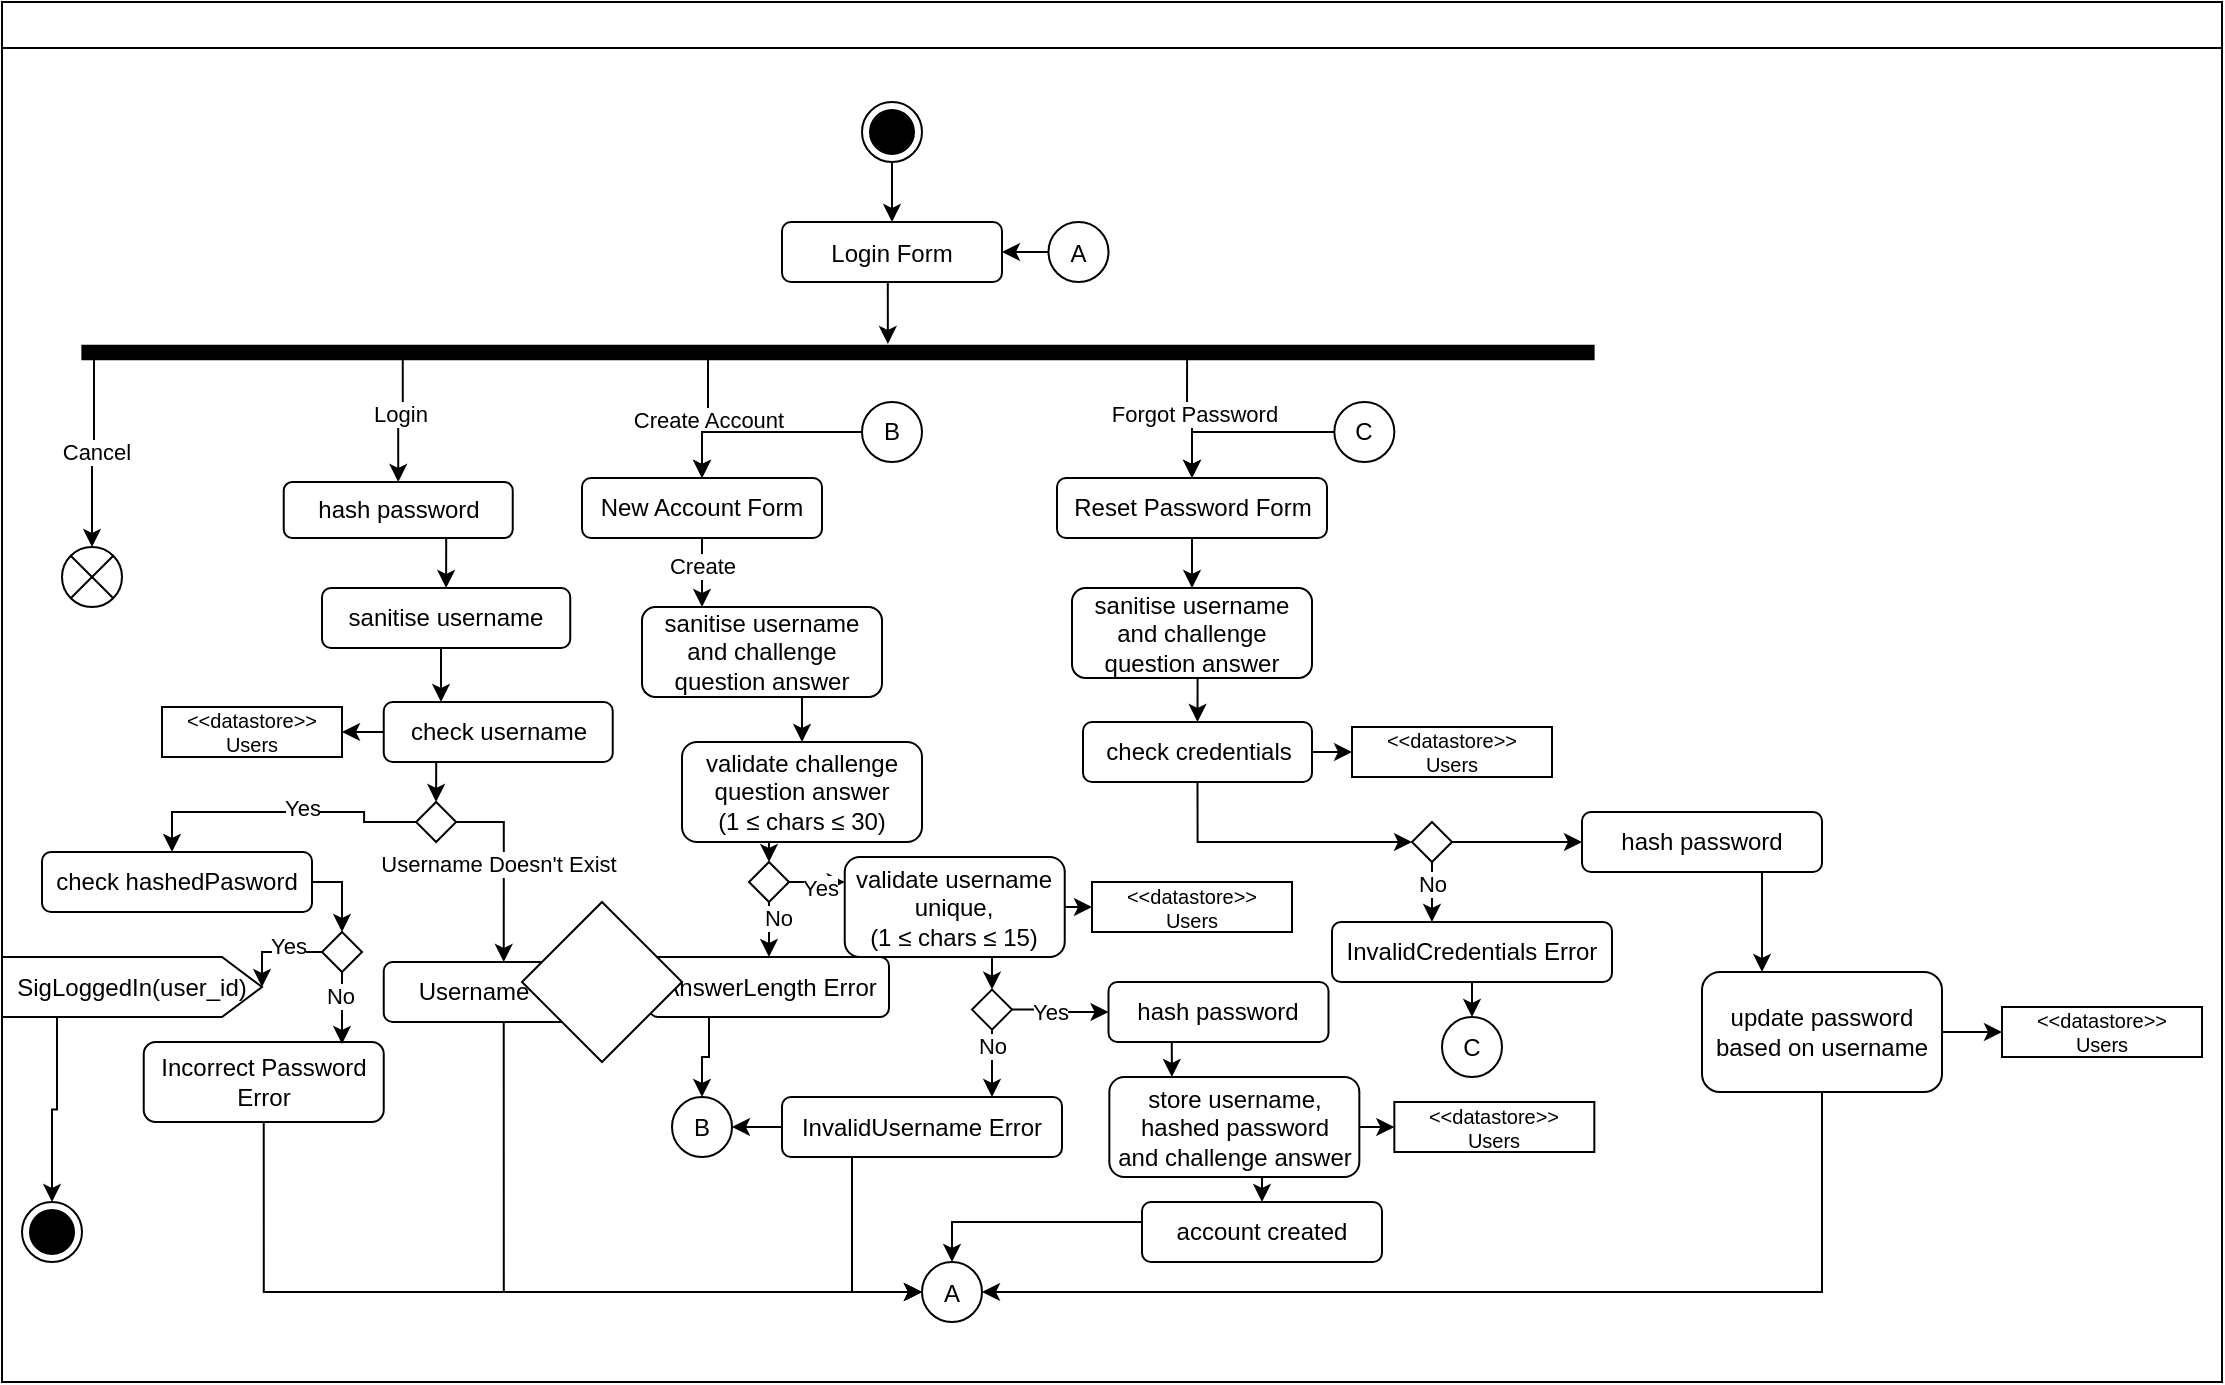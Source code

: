 <mxfile version="24.8.6">
  <diagram name="Page-1" id="e7e014a7-5840-1c2e-5031-d8a46d1fe8dd">
    <mxGraphModel dx="2757" dy="950" grid="1" gridSize="10" guides="1" tooltips="1" connect="1" arrows="1" fold="1" page="1" pageScale="1" pageWidth="1169" pageHeight="826" background="none" math="0" shadow="0">
      <root>
        <mxCell id="0" />
        <mxCell id="1" parent="0" />
        <mxCell id="2" value="" style="swimlane;whiteSpace=wrap" parent="1" vertex="1">
          <mxGeometry x="-220" y="100" width="1110" height="690" as="geometry">
            <mxRectangle x="20" y="120" width="50" height="40" as="alternateBounds" />
          </mxGeometry>
        </mxCell>
        <mxCell id="7" value="Login Form" style="rounded=1;" parent="2" vertex="1">
          <mxGeometry x="390" y="110" width="110" height="30" as="geometry" />
        </mxCell>
        <mxCell id="2FrgjrrF-dDn40EmP_Fg-46" value="" style="edgeStyle=orthogonalEdgeStyle;rounded=0;orthogonalLoop=1;jettySize=auto;html=1;entryX=0.5;entryY=0;entryDx=0;entryDy=0;" parent="2" source="2FrgjrrF-dDn40EmP_Fg-42" target="2FrgjrrF-dDn40EmP_Fg-44" edge="1">
          <mxGeometry relative="1" as="geometry">
            <mxPoint x="115" y="442" as="targetPoint" />
            <Array as="points">
              <mxPoint x="46" y="228" />
              <mxPoint x="17" y="228" />
            </Array>
          </mxGeometry>
        </mxCell>
        <mxCell id="2FrgjrrF-dDn40EmP_Fg-47" value="Cancel" style="edgeLabel;html=1;align=center;verticalAlign=middle;resizable=0;points=[];" parent="2FrgjrrF-dDn40EmP_Fg-46" vertex="1" connectable="0">
          <mxGeometry x="-0.034" y="1" relative="1" as="geometry">
            <mxPoint as="offset" />
          </mxGeometry>
        </mxCell>
        <mxCell id="6vOyJ-sNBMJ700w3KjmY-45" style="edgeStyle=orthogonalEdgeStyle;rounded=0;orthogonalLoop=1;jettySize=auto;html=1;entryX=0.5;entryY=0;entryDx=0;entryDy=0;exitX=0.858;exitY=0.586;exitDx=0;exitDy=0;exitPerimeter=0;" parent="2" source="2FrgjrrF-dDn40EmP_Fg-42" target="2FrgjrrF-dDn40EmP_Fg-80" edge="1">
          <mxGeometry relative="1" as="geometry" />
        </mxCell>
        <mxCell id="6vOyJ-sNBMJ700w3KjmY-48" value="Create Account" style="edgeLabel;html=1;align=center;verticalAlign=middle;resizable=0;points=[];" parent="6vOyJ-sNBMJ700w3KjmY-45" vertex="1" connectable="0">
          <mxGeometry x="-0.033" relative="1" as="geometry">
            <mxPoint as="offset" />
          </mxGeometry>
        </mxCell>
        <mxCell id="6vOyJ-sNBMJ700w3KjmY-46" style="edgeStyle=orthogonalEdgeStyle;rounded=0;orthogonalLoop=1;jettySize=auto;html=1;entryX=0.5;entryY=0;entryDx=0;entryDy=0;exitX=1.056;exitY=0.788;exitDx=0;exitDy=0;exitPerimeter=0;" parent="2" source="2FrgjrrF-dDn40EmP_Fg-42" target="2FrgjrrF-dDn40EmP_Fg-48" edge="1">
          <mxGeometry relative="1" as="geometry" />
        </mxCell>
        <mxCell id="6vOyJ-sNBMJ700w3KjmY-47" value="Login" style="edgeLabel;html=1;align=center;verticalAlign=middle;resizable=0;points=[];" parent="6vOyJ-sNBMJ700w3KjmY-46" vertex="1" connectable="0">
          <mxGeometry x="-0.157" y="-2" relative="1" as="geometry">
            <mxPoint as="offset" />
          </mxGeometry>
        </mxCell>
        <mxCell id="6vOyJ-sNBMJ700w3KjmY-61" style="edgeStyle=orthogonalEdgeStyle;rounded=0;orthogonalLoop=1;jettySize=auto;html=1;entryX=0.5;entryY=0;entryDx=0;entryDy=0;exitX=0.463;exitY=0.269;exitDx=0;exitDy=0;exitPerimeter=0;" parent="2" source="2FrgjrrF-dDn40EmP_Fg-42" target="2FrgjrrF-dDn40EmP_Fg-113" edge="1">
          <mxGeometry relative="1" as="geometry" />
        </mxCell>
        <mxCell id="6vOyJ-sNBMJ700w3KjmY-62" value="Forgot Password" style="edgeLabel;html=1;align=center;verticalAlign=middle;resizable=0;points=[];" parent="6vOyJ-sNBMJ700w3KjmY-61" vertex="1" connectable="0">
          <mxGeometry x="-0.071" y="3" relative="1" as="geometry">
            <mxPoint as="offset" />
          </mxGeometry>
        </mxCell>
        <mxCell id="2FrgjrrF-dDn40EmP_Fg-42" value="" style="html=1;points=[];perimeter=orthogonalPerimeter;fillColor=strokeColor;rotation=90;" parent="2" vertex="1">
          <mxGeometry x="414.62" y="-202.56" width="6.75" height="755.62" as="geometry" />
        </mxCell>
        <mxCell id="2FrgjrrF-dDn40EmP_Fg-44" value="" style="shape=sumEllipse;perimeter=ellipsePerimeter;html=1;backgroundOutline=1;" parent="2" vertex="1">
          <mxGeometry x="30" y="272.5" width="30" height="30" as="geometry" />
        </mxCell>
        <mxCell id="2FrgjrrF-dDn40EmP_Fg-53" style="edgeStyle=orthogonalEdgeStyle;rounded=0;orthogonalLoop=1;jettySize=auto;html=1;exitX=0.75;exitY=1;exitDx=0;exitDy=0;entryX=0.5;entryY=0;entryDx=0;entryDy=0;" parent="2" source="2FrgjrrF-dDn40EmP_Fg-48" target="2FrgjrrF-dDn40EmP_Fg-52" edge="1">
          <mxGeometry relative="1" as="geometry" />
        </mxCell>
        <mxCell id="2FrgjrrF-dDn40EmP_Fg-48" value="hash password" style="rounded=1;whiteSpace=wrap;html=1;" parent="2" vertex="1">
          <mxGeometry x="140.87" y="240" width="114.5" height="28" as="geometry" />
        </mxCell>
        <mxCell id="2FrgjrrF-dDn40EmP_Fg-55" style="edgeStyle=orthogonalEdgeStyle;rounded=0;orthogonalLoop=1;jettySize=auto;html=1;exitX=0.5;exitY=1;exitDx=0;exitDy=0;entryX=0.25;entryY=0;entryDx=0;entryDy=0;" parent="2" source="2FrgjrrF-dDn40EmP_Fg-52" target="2FrgjrrF-dDn40EmP_Fg-54" edge="1">
          <mxGeometry relative="1" as="geometry" />
        </mxCell>
        <mxCell id="2FrgjrrF-dDn40EmP_Fg-52" value="sanitise username" style="rounded=1;whiteSpace=wrap;html=1;" parent="2" vertex="1">
          <mxGeometry x="160" y="293" width="124.12" height="30" as="geometry" />
        </mxCell>
        <mxCell id="2FrgjrrF-dDn40EmP_Fg-61" style="edgeStyle=orthogonalEdgeStyle;rounded=0;orthogonalLoop=1;jettySize=auto;html=1;exitX=0.5;exitY=1;exitDx=0;exitDy=0;entryX=0.5;entryY=0;entryDx=0;entryDy=0;" parent="2" source="2FrgjrrF-dDn40EmP_Fg-54" target="2FrgjrrF-dDn40EmP_Fg-60" edge="1">
          <mxGeometry relative="1" as="geometry" />
        </mxCell>
        <mxCell id="6vOyJ-sNBMJ700w3KjmY-31" style="edgeStyle=orthogonalEdgeStyle;rounded=0;orthogonalLoop=1;jettySize=auto;html=1;exitX=0;exitY=0.5;exitDx=0;exitDy=0;entryX=1;entryY=0.5;entryDx=0;entryDy=0;" parent="2" source="2FrgjrrF-dDn40EmP_Fg-54" target="2FrgjrrF-dDn40EmP_Fg-56" edge="1">
          <mxGeometry relative="1" as="geometry" />
        </mxCell>
        <mxCell id="2FrgjrrF-dDn40EmP_Fg-54" value="&lt;div&gt;check username&lt;/div&gt;" style="rounded=1;whiteSpace=wrap;html=1;" parent="2" vertex="1">
          <mxGeometry x="190.87" y="350" width="114.5" height="30" as="geometry" />
        </mxCell>
        <mxCell id="2FrgjrrF-dDn40EmP_Fg-56" value="&lt;div style=&quot;font-size: 10px;&quot;&gt;&lt;font style=&quot;font-size: 10px;&quot;&gt;&amp;lt;&amp;lt;datastore&amp;gt;&amp;gt;&lt;/font&gt;&lt;/div&gt;&lt;div style=&quot;font-size: 10px;&quot;&gt;&lt;font style=&quot;font-size: 10px;&quot;&gt;Users&lt;br&gt;&lt;/font&gt;&lt;/div&gt;" style="rounded=0;whiteSpace=wrap;html=1;" parent="2" vertex="1">
          <mxGeometry x="80" y="352.5" width="90" height="25" as="geometry" />
        </mxCell>
        <mxCell id="2FrgjrrF-dDn40EmP_Fg-72" style="edgeStyle=orthogonalEdgeStyle;rounded=0;orthogonalLoop=1;jettySize=auto;html=1;exitX=1;exitY=0.5;exitDx=0;exitDy=0;entryX=0.5;entryY=0;entryDx=0;entryDy=0;" parent="2" source="2FrgjrrF-dDn40EmP_Fg-60" target="2FrgjrrF-dDn40EmP_Fg-71" edge="1">
          <mxGeometry relative="1" as="geometry" />
        </mxCell>
        <mxCell id="2FrgjrrF-dDn40EmP_Fg-75" value="Username Doesn&#39;t Exist" style="edgeLabel;html=1;align=center;verticalAlign=middle;resizable=0;points=[];" parent="2FrgjrrF-dDn40EmP_Fg-72" vertex="1" connectable="0">
          <mxGeometry x="-0.048" y="-2" relative="1" as="geometry">
            <mxPoint x="-1" as="offset" />
          </mxGeometry>
        </mxCell>
        <mxCell id="2FrgjrrF-dDn40EmP_Fg-60" value="" style="rhombus;whiteSpace=wrap;html=1;" parent="2" vertex="1">
          <mxGeometry x="207.06" y="400" width="20" height="20" as="geometry" />
        </mxCell>
        <mxCell id="2FrgjrrF-dDn40EmP_Fg-65" value="" style="ellipse;html=1;shape=endState;fillColor=strokeColor;" parent="2" vertex="1">
          <mxGeometry x="10" y="600" width="30" height="30" as="geometry" />
        </mxCell>
        <mxCell id="2FrgjrrF-dDn40EmP_Fg-79" style="edgeStyle=orthogonalEdgeStyle;rounded=0;orthogonalLoop=1;jettySize=auto;html=1;exitX=0;exitY=0.5;exitDx=0;exitDy=0;entryX=1;entryY=0.5;entryDx=0;entryDy=0;" parent="2" source="2FrgjrrF-dDn40EmP_Fg-68" target="7" edge="1">
          <mxGeometry relative="1" as="geometry" />
        </mxCell>
        <mxCell id="2FrgjrrF-dDn40EmP_Fg-68" value="A" style="ellipse;" parent="2" vertex="1">
          <mxGeometry x="523.25" y="110" width="30" height="30" as="geometry" />
        </mxCell>
        <mxCell id="2FrgjrrF-dDn40EmP_Fg-70" value="A" style="ellipse;" parent="2" vertex="1">
          <mxGeometry x="460" y="630" width="30" height="30" as="geometry" />
        </mxCell>
        <mxCell id="6vOyJ-sNBMJ700w3KjmY-33" style="edgeStyle=orthogonalEdgeStyle;rounded=0;orthogonalLoop=1;jettySize=auto;html=1;exitX=0.5;exitY=1;exitDx=0;exitDy=0;entryX=0;entryY=0.5;entryDx=0;entryDy=0;" parent="2" source="2FrgjrrF-dDn40EmP_Fg-71" target="2FrgjrrF-dDn40EmP_Fg-70" edge="1">
          <mxGeometry relative="1" as="geometry" />
        </mxCell>
        <mxCell id="2FrgjrrF-dDn40EmP_Fg-71" value="Username Error" style="rounded=1;whiteSpace=wrap;html=1;" parent="2" vertex="1">
          <mxGeometry x="190.87" y="480" width="120" height="30" as="geometry" />
        </mxCell>
        <mxCell id="6vOyJ-sNBMJ700w3KjmY-10" style="edgeStyle=orthogonalEdgeStyle;rounded=0;orthogonalLoop=1;jettySize=auto;html=1;exitX=0.5;exitY=1;exitDx=0;exitDy=0;entryX=0.5;entryY=0;entryDx=0;entryDy=0;" parent="2" source="2FrgjrrF-dDn40EmP_Fg-76" target="6vOyJ-sNBMJ700w3KjmY-7" edge="1">
          <mxGeometry relative="1" as="geometry" />
        </mxCell>
        <mxCell id="2FrgjrrF-dDn40EmP_Fg-76" value="sanitise username and challenge question answer" style="rounded=1;whiteSpace=wrap;html=1;" parent="2" vertex="1">
          <mxGeometry x="320" y="302.5" width="120" height="45" as="geometry" />
        </mxCell>
        <mxCell id="2FrgjrrF-dDn40EmP_Fg-83" style="edgeStyle=orthogonalEdgeStyle;rounded=0;orthogonalLoop=1;jettySize=auto;html=1;exitX=0.5;exitY=1;exitDx=0;exitDy=0;entryX=0.25;entryY=0;entryDx=0;entryDy=0;" parent="2" source="2FrgjrrF-dDn40EmP_Fg-80" target="2FrgjrrF-dDn40EmP_Fg-76" edge="1">
          <mxGeometry relative="1" as="geometry" />
        </mxCell>
        <mxCell id="2FrgjrrF-dDn40EmP_Fg-84" value="Create" style="edgeLabel;html=1;align=center;verticalAlign=middle;resizable=0;points=[];" parent="2FrgjrrF-dDn40EmP_Fg-83" vertex="1" connectable="0">
          <mxGeometry x="-0.192" relative="1" as="geometry">
            <mxPoint as="offset" />
          </mxGeometry>
        </mxCell>
        <mxCell id="2FrgjrrF-dDn40EmP_Fg-80" value="New Account Form" style="rounded=1;whiteSpace=wrap;html=1;" parent="2" vertex="1">
          <mxGeometry x="290" y="238" width="120" height="30" as="geometry" />
        </mxCell>
        <mxCell id="2FrgjrrF-dDn40EmP_Fg-90" style="edgeStyle=orthogonalEdgeStyle;rounded=0;orthogonalLoop=1;jettySize=auto;html=1;exitX=0.5;exitY=1;exitDx=0;exitDy=0;entryX=0.5;entryY=0;entryDx=0;entryDy=0;" parent="2" source="2FrgjrrF-dDn40EmP_Fg-85" target="2FrgjrrF-dDn40EmP_Fg-89" edge="1">
          <mxGeometry relative="1" as="geometry" />
        </mxCell>
        <mxCell id="2FrgjrrF-dDn40EmP_Fg-107" style="edgeStyle=orthogonalEdgeStyle;rounded=0;orthogonalLoop=1;jettySize=auto;html=1;exitX=1;exitY=0.5;exitDx=0;exitDy=0;entryX=0;entryY=0.5;entryDx=0;entryDy=0;" parent="2" source="2FrgjrrF-dDn40EmP_Fg-85" target="2FrgjrrF-dDn40EmP_Fg-102" edge="1">
          <mxGeometry relative="1" as="geometry" />
        </mxCell>
        <mxCell id="2FrgjrrF-dDn40EmP_Fg-85" value="&lt;div&gt;validate username&lt;/div&gt;&lt;div&gt;unique,&lt;br&gt;&lt;/div&gt;&lt;div&gt;(1 ≤ chars ≤ 15)&lt;br&gt;&lt;/div&gt;" style="rounded=1;whiteSpace=wrap;html=1;" parent="2" vertex="1">
          <mxGeometry x="421.37" y="427.5" width="110" height="50" as="geometry" />
        </mxCell>
        <mxCell id="2FrgjrrF-dDn40EmP_Fg-87" value="&lt;div style=&quot;font-size: 10px;&quot;&gt;&lt;font style=&quot;font-size: 10px;&quot;&gt;&amp;lt;&amp;lt;datastore&amp;gt;&amp;gt;&lt;/font&gt;&lt;/div&gt;&lt;div style=&quot;font-size: 10px;&quot;&gt;&lt;font style=&quot;font-size: 10px;&quot;&gt;Users&lt;br&gt;&lt;/font&gt;&lt;/div&gt;" style="rounded=0;whiteSpace=wrap;html=1;" parent="2" vertex="1">
          <mxGeometry x="696.17" y="550" width="100" height="25" as="geometry" />
        </mxCell>
        <mxCell id="2FrgjrrF-dDn40EmP_Fg-100" style="edgeStyle=orthogonalEdgeStyle;rounded=0;orthogonalLoop=1;jettySize=auto;html=1;exitX=1;exitY=0.5;exitDx=0;exitDy=0;entryX=0;entryY=0.5;entryDx=0;entryDy=0;" parent="2" source="2FrgjrrF-dDn40EmP_Fg-89" target="2FrgjrrF-dDn40EmP_Fg-99" edge="1">
          <mxGeometry relative="1" as="geometry" />
        </mxCell>
        <mxCell id="6vOyJ-sNBMJ700w3KjmY-13" value="Yes" style="edgeLabel;html=1;align=center;verticalAlign=middle;resizable=0;points=[];" parent="2FrgjrrF-dDn40EmP_Fg-100" vertex="1" connectable="0">
          <mxGeometry x="-0.225" y="-1" relative="1" as="geometry">
            <mxPoint as="offset" />
          </mxGeometry>
        </mxCell>
        <mxCell id="6vOyJ-sNBMJ700w3KjmY-50" style="edgeStyle=orthogonalEdgeStyle;rounded=0;orthogonalLoop=1;jettySize=auto;html=1;exitX=0.5;exitY=1;exitDx=0;exitDy=0;entryX=0.75;entryY=0;entryDx=0;entryDy=0;" parent="2" source="2FrgjrrF-dDn40EmP_Fg-89" target="2FrgjrrF-dDn40EmP_Fg-91" edge="1">
          <mxGeometry relative="1" as="geometry" />
        </mxCell>
        <mxCell id="6vOyJ-sNBMJ700w3KjmY-51" value="No" style="edgeLabel;html=1;align=center;verticalAlign=middle;resizable=0;points=[];" parent="6vOyJ-sNBMJ700w3KjmY-50" vertex="1" connectable="0">
          <mxGeometry x="-0.573" relative="1" as="geometry">
            <mxPoint y="1" as="offset" />
          </mxGeometry>
        </mxCell>
        <mxCell id="2FrgjrrF-dDn40EmP_Fg-89" value="" style="rhombus;whiteSpace=wrap;html=1;" parent="2" vertex="1">
          <mxGeometry x="485.0" y="493.81" width="20" height="20" as="geometry" />
        </mxCell>
        <mxCell id="6vOyJ-sNBMJ700w3KjmY-54" style="edgeStyle=orthogonalEdgeStyle;rounded=0;orthogonalLoop=1;jettySize=auto;html=1;exitX=0.25;exitY=1;exitDx=0;exitDy=0;entryX=0;entryY=0.5;entryDx=0;entryDy=0;" parent="2" source="2FrgjrrF-dDn40EmP_Fg-91" target="2FrgjrrF-dDn40EmP_Fg-70" edge="1">
          <mxGeometry relative="1" as="geometry" />
        </mxCell>
        <mxCell id="6vOyJ-sNBMJ700w3KjmY-74" style="edgeStyle=orthogonalEdgeStyle;rounded=0;orthogonalLoop=1;jettySize=auto;html=1;exitX=0;exitY=0.5;exitDx=0;exitDy=0;entryX=1;entryY=0.5;entryDx=0;entryDy=0;" parent="2" source="2FrgjrrF-dDn40EmP_Fg-91" target="6vOyJ-sNBMJ700w3KjmY-72" edge="1">
          <mxGeometry relative="1" as="geometry" />
        </mxCell>
        <mxCell id="2FrgjrrF-dDn40EmP_Fg-91" value="InvalidUsername Error" style="rounded=1;whiteSpace=wrap;html=1;" parent="2" vertex="1">
          <mxGeometry x="390.0" y="547.5" width="140" height="30" as="geometry" />
        </mxCell>
        <mxCell id="2FrgjrrF-dDn40EmP_Fg-98" style="edgeStyle=orthogonalEdgeStyle;rounded=0;orthogonalLoop=1;jettySize=auto;html=1;exitX=0.5;exitY=1;exitDx=0;exitDy=0;entryX=0.5;entryY=0;entryDx=0;entryDy=0;" parent="2" source="2FrgjrrF-dDn40EmP_Fg-96" target="7" edge="1">
          <mxGeometry relative="1" as="geometry" />
        </mxCell>
        <mxCell id="2FrgjrrF-dDn40EmP_Fg-96" value="" style="ellipse;html=1;shape=endState;fillColor=strokeColor;" parent="2" vertex="1">
          <mxGeometry x="430" y="50" width="30" height="30" as="geometry" />
        </mxCell>
        <mxCell id="2FrgjrrF-dDn40EmP_Fg-105" style="edgeStyle=orthogonalEdgeStyle;rounded=0;orthogonalLoop=1;jettySize=auto;html=1;exitX=0.5;exitY=1;exitDx=0;exitDy=0;entryX=0.25;entryY=0;entryDx=0;entryDy=0;" parent="2" source="2FrgjrrF-dDn40EmP_Fg-99" target="2FrgjrrF-dDn40EmP_Fg-101" edge="1">
          <mxGeometry relative="1" as="geometry" />
        </mxCell>
        <mxCell id="2FrgjrrF-dDn40EmP_Fg-99" value="hash password" style="rounded=1;whiteSpace=wrap;html=1;" parent="2" vertex="1">
          <mxGeometry x="553.25" y="490" width="110" height="30" as="geometry" />
        </mxCell>
        <mxCell id="2FrgjrrF-dDn40EmP_Fg-103" style="edgeStyle=orthogonalEdgeStyle;rounded=0;orthogonalLoop=1;jettySize=auto;html=1;exitX=1;exitY=0.5;exitDx=0;exitDy=0;entryX=0;entryY=0.5;entryDx=0;entryDy=0;" parent="2" source="2FrgjrrF-dDn40EmP_Fg-101" target="2FrgjrrF-dDn40EmP_Fg-87" edge="1">
          <mxGeometry relative="1" as="geometry" />
        </mxCell>
        <mxCell id="2FrgjrrF-dDn40EmP_Fg-110" style="edgeStyle=orthogonalEdgeStyle;rounded=0;orthogonalLoop=1;jettySize=auto;html=1;exitX=0.5;exitY=1;exitDx=0;exitDy=0;entryX=0.5;entryY=0;entryDx=0;entryDy=0;" parent="2" source="2FrgjrrF-dDn40EmP_Fg-101" target="2FrgjrrF-dDn40EmP_Fg-109" edge="1">
          <mxGeometry relative="1" as="geometry" />
        </mxCell>
        <mxCell id="2FrgjrrF-dDn40EmP_Fg-101" value="&lt;div&gt;store username, hashed password&lt;/div&gt;&lt;div&gt;and challenge answer&lt;br&gt;&lt;/div&gt;" style="rounded=1;whiteSpace=wrap;html=1;" parent="2" vertex="1">
          <mxGeometry x="553.67" y="537.5" width="125" height="50" as="geometry" />
        </mxCell>
        <mxCell id="2FrgjrrF-dDn40EmP_Fg-102" value="&lt;div style=&quot;font-size: 10px;&quot;&gt;&lt;font style=&quot;font-size: 10px;&quot;&gt;&amp;lt;&amp;lt;datastore&amp;gt;&amp;gt;&lt;/font&gt;&lt;/div&gt;&lt;div style=&quot;font-size: 10px;&quot;&gt;&lt;font style=&quot;font-size: 10px;&quot;&gt;Users&lt;br&gt;&lt;/font&gt;&lt;/div&gt;" style="rounded=0;whiteSpace=wrap;html=1;" parent="2" vertex="1">
          <mxGeometry x="545" y="440" width="100" height="25" as="geometry" />
        </mxCell>
        <mxCell id="6vOyJ-sNBMJ700w3KjmY-59" style="edgeStyle=orthogonalEdgeStyle;rounded=0;orthogonalLoop=1;jettySize=auto;html=1;exitX=0;exitY=0.5;exitDx=0;exitDy=0;entryX=0.5;entryY=0;entryDx=0;entryDy=0;" parent="2" source="2FrgjrrF-dDn40EmP_Fg-109" target="2FrgjrrF-dDn40EmP_Fg-70" edge="1">
          <mxGeometry relative="1" as="geometry">
            <Array as="points">
              <mxPoint x="570" y="610" />
              <mxPoint x="475" y="610" />
            </Array>
          </mxGeometry>
        </mxCell>
        <mxCell id="2FrgjrrF-dDn40EmP_Fg-109" value="account created" style="rounded=1;whiteSpace=wrap;html=1;" parent="2" vertex="1">
          <mxGeometry x="570" y="600" width="120" height="30" as="geometry" />
        </mxCell>
        <mxCell id="6vOyJ-sNBMJ700w3KjmY-65" style="edgeStyle=orthogonalEdgeStyle;rounded=0;orthogonalLoop=1;jettySize=auto;html=1;exitX=0.5;exitY=1;exitDx=0;exitDy=0;entryX=0.5;entryY=0;entryDx=0;entryDy=0;" parent="2" source="2FrgjrrF-dDn40EmP_Fg-113" target="6vOyJ-sNBMJ700w3KjmY-64" edge="1">
          <mxGeometry relative="1" as="geometry" />
        </mxCell>
        <mxCell id="2FrgjrrF-dDn40EmP_Fg-113" value="Reset Password Form" style="rounded=1;whiteSpace=wrap;html=1;" parent="2" vertex="1">
          <mxGeometry x="527.5" y="238" width="135" height="30" as="geometry" />
        </mxCell>
        <mxCell id="6vOyJ-sNBMJ700w3KjmY-49" style="edgeStyle=orthogonalEdgeStyle;rounded=0;orthogonalLoop=1;jettySize=auto;html=1;exitX=0.25;exitY=1;exitDx=0;exitDy=0;entryX=0.5;entryY=0;entryDx=0;entryDy=0;" parent="2" source="6vOyJ-sNBMJ700w3KjmY-7" target="6vOyJ-sNBMJ700w3KjmY-14" edge="1">
          <mxGeometry relative="1" as="geometry" />
        </mxCell>
        <mxCell id="6vOyJ-sNBMJ700w3KjmY-7" value="&lt;div&gt;validate challenge question answer&lt;/div&gt;&lt;div&gt;(1 ≤ chars ≤ 30)&lt;/div&gt;" style="rounded=1;whiteSpace=wrap;html=1;" parent="2" vertex="1">
          <mxGeometry x="340" y="370" width="120" height="50" as="geometry" />
        </mxCell>
        <mxCell id="6vOyJ-sNBMJ700w3KjmY-43" style="edgeStyle=orthogonalEdgeStyle;rounded=0;orthogonalLoop=1;jettySize=auto;html=1;exitX=1;exitY=0.5;exitDx=0;exitDy=0;entryX=0;entryY=0.25;entryDx=0;entryDy=0;" parent="2" source="6vOyJ-sNBMJ700w3KjmY-14" target="2FrgjrrF-dDn40EmP_Fg-85" edge="1">
          <mxGeometry relative="1" as="geometry" />
        </mxCell>
        <mxCell id="6vOyJ-sNBMJ700w3KjmY-56" value="Yes" style="edgeLabel;html=1;align=center;verticalAlign=middle;resizable=0;points=[];" parent="6vOyJ-sNBMJ700w3KjmY-43" vertex="1" connectable="0">
          <mxGeometry x="-0.007" y="-3" relative="1" as="geometry">
            <mxPoint x="1" as="offset" />
          </mxGeometry>
        </mxCell>
        <mxCell id="6vOyJ-sNBMJ700w3KjmY-44" style="edgeStyle=orthogonalEdgeStyle;rounded=0;orthogonalLoop=1;jettySize=auto;html=1;exitX=0.5;exitY=1;exitDx=0;exitDy=0;entryX=0.5;entryY=0;entryDx=0;entryDy=0;" parent="2" source="6vOyJ-sNBMJ700w3KjmY-14" target="6vOyJ-sNBMJ700w3KjmY-19" edge="1">
          <mxGeometry relative="1" as="geometry" />
        </mxCell>
        <mxCell id="6vOyJ-sNBMJ700w3KjmY-57" value="No" style="edgeLabel;html=1;align=center;verticalAlign=middle;resizable=0;points=[];" parent="6vOyJ-sNBMJ700w3KjmY-44" vertex="1" connectable="0">
          <mxGeometry x="-0.442" y="4" relative="1" as="geometry">
            <mxPoint as="offset" />
          </mxGeometry>
        </mxCell>
        <mxCell id="6vOyJ-sNBMJ700w3KjmY-14" value="" style="rhombus;whiteSpace=wrap;html=1;" parent="2" vertex="1">
          <mxGeometry x="373.5" y="430" width="20" height="20" as="geometry" />
        </mxCell>
        <mxCell id="6vOyJ-sNBMJ700w3KjmY-73" style="edgeStyle=orthogonalEdgeStyle;rounded=0;orthogonalLoop=1;jettySize=auto;html=1;exitX=0.25;exitY=1;exitDx=0;exitDy=0;entryX=0.5;entryY=0;entryDx=0;entryDy=0;" parent="2" source="6vOyJ-sNBMJ700w3KjmY-19" target="6vOyJ-sNBMJ700w3KjmY-72" edge="1">
          <mxGeometry relative="1" as="geometry" />
        </mxCell>
        <mxCell id="6vOyJ-sNBMJ700w3KjmY-19" value="AnswerLength Error" style="rounded=1;whiteSpace=wrap;html=1;" parent="2" vertex="1">
          <mxGeometry x="323.5" y="477.5" width="120" height="30" as="geometry" />
        </mxCell>
        <mxCell id="Lb6RcyGKGLb3nRuQMWcp-29" style="edgeStyle=orthogonalEdgeStyle;rounded=0;orthogonalLoop=1;jettySize=auto;html=1;exitX=0;exitY=0;exitDx=27.5;exitDy=30;exitPerimeter=0;entryX=0.5;entryY=0;entryDx=0;entryDy=0;" edge="1" parent="2" source="2FrgjrrF-dDn40EmP_Fg-63" target="2FrgjrrF-dDn40EmP_Fg-65">
          <mxGeometry relative="1" as="geometry" />
        </mxCell>
        <mxCell id="2FrgjrrF-dDn40EmP_Fg-63" value="SigLoggedIn(user_id)" style="html=1;shape=mxgraph.infographic.ribbonSimple;notch1=0;notch2=20;align=center;verticalAlign=middle;fontSize=12;fontStyle=0;fillColor=#FFFFFF;whiteSpace=wrap;" parent="2" vertex="1">
          <mxGeometry x="1.776e-15" y="477.5" width="130" height="30" as="geometry" />
        </mxCell>
        <mxCell id="6vOyJ-sNBMJ700w3KjmY-32" style="edgeStyle=orthogonalEdgeStyle;rounded=0;orthogonalLoop=1;jettySize=auto;html=1;exitX=0.5;exitY=1;exitDx=0;exitDy=0;entryX=-0.13;entryY=0.467;entryDx=0;entryDy=0;entryPerimeter=0;" parent="2" source="7" target="2FrgjrrF-dDn40EmP_Fg-42" edge="1">
          <mxGeometry relative="1" as="geometry" />
        </mxCell>
        <mxCell id="6vOyJ-sNBMJ700w3KjmY-69" style="edgeStyle=orthogonalEdgeStyle;rounded=0;orthogonalLoop=1;jettySize=auto;html=1;exitX=0.5;exitY=1;exitDx=0;exitDy=0;entryX=0.5;entryY=0;entryDx=0;entryDy=0;" parent="2" source="6vOyJ-sNBMJ700w3KjmY-64" target="6vOyJ-sNBMJ700w3KjmY-66" edge="1">
          <mxGeometry relative="1" as="geometry" />
        </mxCell>
        <mxCell id="6vOyJ-sNBMJ700w3KjmY-64" value="sanitise username and challenge question answer" style="rounded=1;whiteSpace=wrap;html=1;" parent="2" vertex="1">
          <mxGeometry x="535" y="293" width="120" height="45" as="geometry" />
        </mxCell>
        <mxCell id="Lb6RcyGKGLb3nRuQMWcp-7" style="edgeStyle=orthogonalEdgeStyle;rounded=0;orthogonalLoop=1;jettySize=auto;html=1;exitX=0.5;exitY=1;exitDx=0;exitDy=0;entryX=0;entryY=0.5;entryDx=0;entryDy=0;" edge="1" parent="2" source="6vOyJ-sNBMJ700w3KjmY-66" target="6vOyJ-sNBMJ700w3KjmY-71">
          <mxGeometry relative="1" as="geometry" />
        </mxCell>
        <mxCell id="Lb6RcyGKGLb3nRuQMWcp-22" style="edgeStyle=orthogonalEdgeStyle;rounded=0;orthogonalLoop=1;jettySize=auto;html=1;exitX=1;exitY=0.5;exitDx=0;exitDy=0;entryX=0;entryY=0.5;entryDx=0;entryDy=0;" edge="1" parent="2" source="6vOyJ-sNBMJ700w3KjmY-66" target="6vOyJ-sNBMJ700w3KjmY-67">
          <mxGeometry relative="1" as="geometry" />
        </mxCell>
        <mxCell id="6vOyJ-sNBMJ700w3KjmY-66" value="check credentials" style="rounded=1;whiteSpace=wrap;html=1;" parent="2" vertex="1">
          <mxGeometry x="540.5" y="360" width="114.5" height="30" as="geometry" />
        </mxCell>
        <mxCell id="6vOyJ-sNBMJ700w3KjmY-67" value="&lt;div style=&quot;font-size: 10px;&quot;&gt;&lt;font style=&quot;font-size: 10px;&quot;&gt;&amp;lt;&amp;lt;datastore&amp;gt;&amp;gt;&lt;/font&gt;&lt;/div&gt;&lt;div style=&quot;font-size: 10px;&quot;&gt;&lt;font style=&quot;font-size: 10px;&quot;&gt;Users&lt;br&gt;&lt;/font&gt;&lt;/div&gt;" style="rounded=0;whiteSpace=wrap;html=1;" parent="2" vertex="1">
          <mxGeometry x="675" y="362.5" width="100" height="25" as="geometry" />
        </mxCell>
        <mxCell id="Lb6RcyGKGLb3nRuQMWcp-27" style="edgeStyle=orthogonalEdgeStyle;rounded=0;orthogonalLoop=1;jettySize=auto;html=1;exitX=1;exitY=0.5;exitDx=0;exitDy=0;entryX=0;entryY=0.5;entryDx=0;entryDy=0;" edge="1" parent="2" source="6vOyJ-sNBMJ700w3KjmY-71" target="Lb6RcyGKGLb3nRuQMWcp-8">
          <mxGeometry relative="1" as="geometry" />
        </mxCell>
        <mxCell id="6vOyJ-sNBMJ700w3KjmY-71" value="" style="rhombus;whiteSpace=wrap;html=1;" parent="2" vertex="1">
          <mxGeometry x="705" y="410" width="20" height="20" as="geometry" />
        </mxCell>
        <mxCell id="6vOyJ-sNBMJ700w3KjmY-72" value="B" style="ellipse;whiteSpace=wrap;html=1;aspect=fixed;" parent="2" vertex="1">
          <mxGeometry x="335" y="547.5" width="30" height="30" as="geometry" />
        </mxCell>
        <mxCell id="Lb6RcyGKGLb3nRuQMWcp-47" style="edgeStyle=orthogonalEdgeStyle;rounded=0;orthogonalLoop=1;jettySize=auto;html=1;exitX=0.75;exitY=1;exitDx=0;exitDy=0;entryX=0.25;entryY=0;entryDx=0;entryDy=0;" edge="1" parent="2" source="Lb6RcyGKGLb3nRuQMWcp-8" target="Lb6RcyGKGLb3nRuQMWcp-28">
          <mxGeometry relative="1" as="geometry" />
        </mxCell>
        <mxCell id="Lb6RcyGKGLb3nRuQMWcp-8" value="hash password" style="rounded=1;whiteSpace=wrap;html=1;" vertex="1" parent="2">
          <mxGeometry x="790" y="405" width="120" height="30" as="geometry" />
        </mxCell>
        <mxCell id="Lb6RcyGKGLb3nRuQMWcp-11" style="edgeStyle=orthogonalEdgeStyle;rounded=0;orthogonalLoop=1;jettySize=auto;html=1;exitX=0.5;exitY=1;exitDx=0;exitDy=0;entryX=0.5;entryY=0;entryDx=0;entryDy=0;" edge="1" parent="2" source="Lb6RcyGKGLb3nRuQMWcp-9" target="Lb6RcyGKGLb3nRuQMWcp-10">
          <mxGeometry relative="1" as="geometry" />
        </mxCell>
        <mxCell id="Lb6RcyGKGLb3nRuQMWcp-9" value="InvalidCredentials Error" style="rounded=1;whiteSpace=wrap;html=1;" vertex="1" parent="2">
          <mxGeometry x="665" y="460" width="140" height="30" as="geometry" />
        </mxCell>
        <mxCell id="Lb6RcyGKGLb3nRuQMWcp-10" value="C" style="ellipse;whiteSpace=wrap;html=1;aspect=fixed;" vertex="1" parent="2">
          <mxGeometry x="720" y="507.5" width="30" height="30" as="geometry" />
        </mxCell>
        <mxCell id="Lb6RcyGKGLb3nRuQMWcp-16" style="edgeStyle=orthogonalEdgeStyle;rounded=0;orthogonalLoop=1;jettySize=auto;html=1;exitX=0.5;exitY=1;exitDx=0;exitDy=0;entryX=0.357;entryY=0;entryDx=0;entryDy=0;entryPerimeter=0;" edge="1" parent="2" source="6vOyJ-sNBMJ700w3KjmY-71" target="Lb6RcyGKGLb3nRuQMWcp-9">
          <mxGeometry relative="1" as="geometry" />
        </mxCell>
        <mxCell id="Lb6RcyGKGLb3nRuQMWcp-17" value="No" style="edgeLabel;html=1;align=center;verticalAlign=middle;resizable=0;points=[];" vertex="1" connectable="0" parent="Lb6RcyGKGLb3nRuQMWcp-16">
          <mxGeometry x="-0.267" relative="1" as="geometry">
            <mxPoint as="offset" />
          </mxGeometry>
        </mxCell>
        <mxCell id="Lb6RcyGKGLb3nRuQMWcp-24" style="edgeStyle=orthogonalEdgeStyle;rounded=0;orthogonalLoop=1;jettySize=auto;html=1;exitX=0;exitY=0.5;exitDx=0;exitDy=0;entryX=0.5;entryY=0;entryDx=0;entryDy=0;" edge="1" parent="2" source="Lb6RcyGKGLb3nRuQMWcp-21" target="2FrgjrrF-dDn40EmP_Fg-113">
          <mxGeometry relative="1" as="geometry" />
        </mxCell>
        <mxCell id="Lb6RcyGKGLb3nRuQMWcp-21" value="C" style="ellipse;whiteSpace=wrap;html=1;aspect=fixed;" vertex="1" parent="2">
          <mxGeometry x="666.17" y="200" width="30" height="30" as="geometry" />
        </mxCell>
        <mxCell id="Lb6RcyGKGLb3nRuQMWcp-26" style="edgeStyle=orthogonalEdgeStyle;rounded=0;orthogonalLoop=1;jettySize=auto;html=1;exitX=0;exitY=0.5;exitDx=0;exitDy=0;entryX=0.5;entryY=0;entryDx=0;entryDy=0;" edge="1" parent="2" source="Lb6RcyGKGLb3nRuQMWcp-25" target="2FrgjrrF-dDn40EmP_Fg-80">
          <mxGeometry relative="1" as="geometry" />
        </mxCell>
        <mxCell id="Lb6RcyGKGLb3nRuQMWcp-25" value="B" style="ellipse;whiteSpace=wrap;html=1;aspect=fixed;" vertex="1" parent="2">
          <mxGeometry x="430" y="200" width="30" height="30" as="geometry" />
        </mxCell>
        <mxCell id="Lb6RcyGKGLb3nRuQMWcp-50" style="edgeStyle=orthogonalEdgeStyle;rounded=0;orthogonalLoop=1;jettySize=auto;html=1;exitX=1;exitY=0.5;exitDx=0;exitDy=0;entryX=0;entryY=0.5;entryDx=0;entryDy=0;" edge="1" parent="2" source="Lb6RcyGKGLb3nRuQMWcp-28" target="Lb6RcyGKGLb3nRuQMWcp-48">
          <mxGeometry relative="1" as="geometry" />
        </mxCell>
        <mxCell id="Lb6RcyGKGLb3nRuQMWcp-51" style="edgeStyle=orthogonalEdgeStyle;rounded=0;orthogonalLoop=1;jettySize=auto;html=1;exitX=0.5;exitY=1;exitDx=0;exitDy=0;entryX=1;entryY=0.5;entryDx=0;entryDy=0;" edge="1" parent="2" source="Lb6RcyGKGLb3nRuQMWcp-28" target="2FrgjrrF-dDn40EmP_Fg-70">
          <mxGeometry relative="1" as="geometry" />
        </mxCell>
        <mxCell id="Lb6RcyGKGLb3nRuQMWcp-28" value="update password based on username" style="rounded=1;whiteSpace=wrap;html=1;" vertex="1" parent="2">
          <mxGeometry x="850" y="485" width="120" height="60" as="geometry" />
        </mxCell>
        <mxCell id="Lb6RcyGKGLb3nRuQMWcp-32" style="edgeStyle=orthogonalEdgeStyle;rounded=0;orthogonalLoop=1;jettySize=auto;html=1;exitX=0.5;exitY=1;exitDx=0;exitDy=0;entryX=0;entryY=0.5;entryDx=0;entryDy=0;" edge="1" parent="2" source="Lb6RcyGKGLb3nRuQMWcp-31" target="2FrgjrrF-dDn40EmP_Fg-70">
          <mxGeometry relative="1" as="geometry" />
        </mxCell>
        <mxCell id="Lb6RcyGKGLb3nRuQMWcp-31" value="Incorrect Password Error" style="rounded=1;whiteSpace=wrap;html=1;" vertex="1" parent="2">
          <mxGeometry x="70.87" y="520" width="120" height="40" as="geometry" />
        </mxCell>
        <mxCell id="Lb6RcyGKGLb3nRuQMWcp-34" value="" style="edgeStyle=orthogonalEdgeStyle;rounded=0;orthogonalLoop=1;jettySize=auto;html=1;exitX=0;exitY=0.5;exitDx=0;exitDy=0;entryX=0;entryY=0;entryDx=65;entryDy=0;entryPerimeter=0;" edge="1" parent="2" source="2FrgjrrF-dDn40EmP_Fg-60" target="Lb6RcyGKGLb3nRuQMWcp-33">
          <mxGeometry relative="1" as="geometry">
            <mxPoint x="-13" y="510" as="sourcePoint" />
            <mxPoint x="-155" y="578" as="targetPoint" />
          </mxGeometry>
        </mxCell>
        <mxCell id="Lb6RcyGKGLb3nRuQMWcp-35" value="Yes" style="edgeLabel;html=1;align=center;verticalAlign=middle;resizable=0;points=[];" vertex="1" connectable="0" parent="Lb6RcyGKGLb3nRuQMWcp-34">
          <mxGeometry x="-0.153" y="-2" relative="1" as="geometry">
            <mxPoint as="offset" />
          </mxGeometry>
        </mxCell>
        <mxCell id="Lb6RcyGKGLb3nRuQMWcp-41" style="edgeStyle=orthogonalEdgeStyle;rounded=0;orthogonalLoop=1;jettySize=auto;html=1;exitX=1;exitY=0.5;exitDx=0;exitDy=0;entryX=0.5;entryY=0;entryDx=0;entryDy=0;" edge="1" parent="2" source="Lb6RcyGKGLb3nRuQMWcp-33" target="Lb6RcyGKGLb3nRuQMWcp-40">
          <mxGeometry relative="1" as="geometry" />
        </mxCell>
        <mxCell id="Lb6RcyGKGLb3nRuQMWcp-33" value="check hashedPasword" style="rounded=1;whiteSpace=wrap;html=1;" vertex="1" parent="2">
          <mxGeometry x="20" y="425" width="135" height="30" as="geometry" />
        </mxCell>
        <mxCell id="Lb6RcyGKGLb3nRuQMWcp-40" value="" style="rhombus;whiteSpace=wrap;html=1;" vertex="1" parent="2">
          <mxGeometry x="160" y="465" width="20" height="20" as="geometry" />
        </mxCell>
        <mxCell id="Lb6RcyGKGLb3nRuQMWcp-42" style="edgeStyle=orthogonalEdgeStyle;rounded=0;orthogonalLoop=1;jettySize=auto;html=1;exitX=0.5;exitY=1;exitDx=0;exitDy=0;entryX=0.826;entryY=0.025;entryDx=0;entryDy=0;entryPerimeter=0;" edge="1" parent="2" source="Lb6RcyGKGLb3nRuQMWcp-40" target="Lb6RcyGKGLb3nRuQMWcp-31">
          <mxGeometry relative="1" as="geometry" />
        </mxCell>
        <mxCell id="Lb6RcyGKGLb3nRuQMWcp-44" value="No" style="edgeLabel;html=1;align=center;verticalAlign=middle;resizable=0;points=[];" vertex="1" connectable="0" parent="Lb6RcyGKGLb3nRuQMWcp-42">
          <mxGeometry x="-0.333" y="-1" relative="1" as="geometry">
            <mxPoint as="offset" />
          </mxGeometry>
        </mxCell>
        <mxCell id="Lb6RcyGKGLb3nRuQMWcp-43" style="edgeStyle=orthogonalEdgeStyle;rounded=0;orthogonalLoop=1;jettySize=auto;html=1;exitX=0;exitY=0.5;exitDx=0;exitDy=0;entryX=1;entryY=0.5;entryDx=0;entryDy=0;entryPerimeter=0;" edge="1" parent="2" source="Lb6RcyGKGLb3nRuQMWcp-40" target="2FrgjrrF-dDn40EmP_Fg-63">
          <mxGeometry relative="1" as="geometry" />
        </mxCell>
        <mxCell id="Lb6RcyGKGLb3nRuQMWcp-45" value="Yes" style="edgeLabel;html=1;align=center;verticalAlign=middle;resizable=0;points=[];" vertex="1" connectable="0" parent="Lb6RcyGKGLb3nRuQMWcp-43">
          <mxGeometry x="-0.284" y="-3" relative="1" as="geometry">
            <mxPoint as="offset" />
          </mxGeometry>
        </mxCell>
        <mxCell id="Lb6RcyGKGLb3nRuQMWcp-48" value="&lt;div style=&quot;font-size: 10px;&quot;&gt;&lt;font style=&quot;font-size: 10px;&quot;&gt;&amp;lt;&amp;lt;datastore&amp;gt;&amp;gt;&lt;/font&gt;&lt;/div&gt;&lt;div style=&quot;font-size: 10px;&quot;&gt;&lt;font style=&quot;font-size: 10px;&quot;&gt;Users&lt;br&gt;&lt;/font&gt;&lt;/div&gt;" style="rounded=0;whiteSpace=wrap;html=1;" vertex="1" parent="2">
          <mxGeometry x="1000" y="502.5" width="100" height="25" as="geometry" />
        </mxCell>
        <mxCell id="Lb6RcyGKGLb3nRuQMWcp-39" value="" style="rhombus;whiteSpace=wrap;html=1;" vertex="1" parent="1">
          <mxGeometry x="40" y="550" width="80" height="80" as="geometry" />
        </mxCell>
      </root>
    </mxGraphModel>
  </diagram>
</mxfile>
